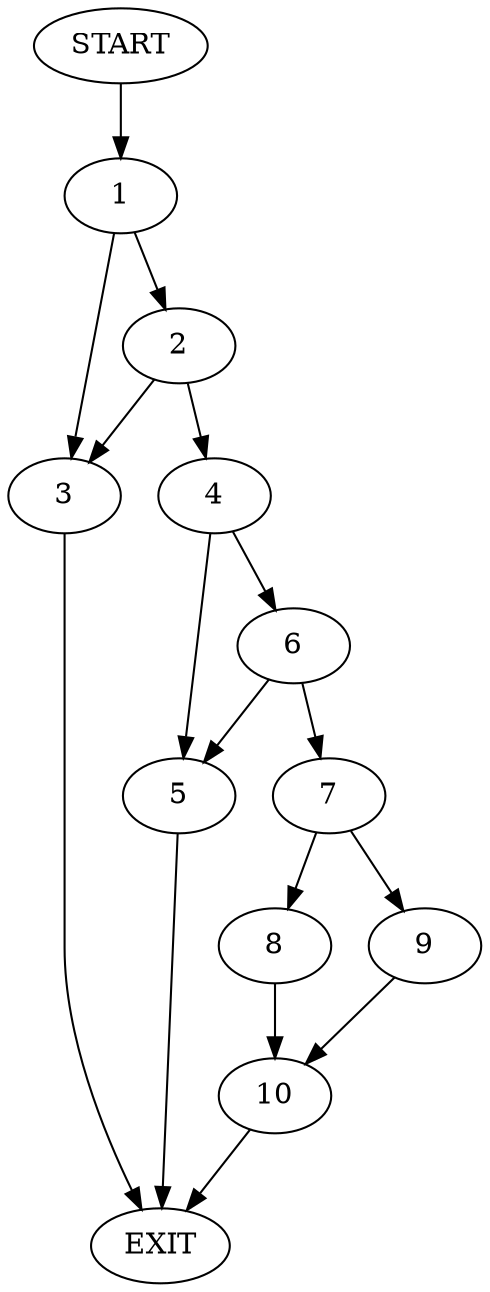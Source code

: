 digraph {
0 [label="START"]
11 [label="EXIT"]
0 -> 1
1 -> 2
1 -> 3
2 -> 3
2 -> 4
3 -> 11
4 -> 5
4 -> 6
5 -> 11
6 -> 7
6 -> 5
7 -> 8
7 -> 9
9 -> 10
8 -> 10
10 -> 11
}
